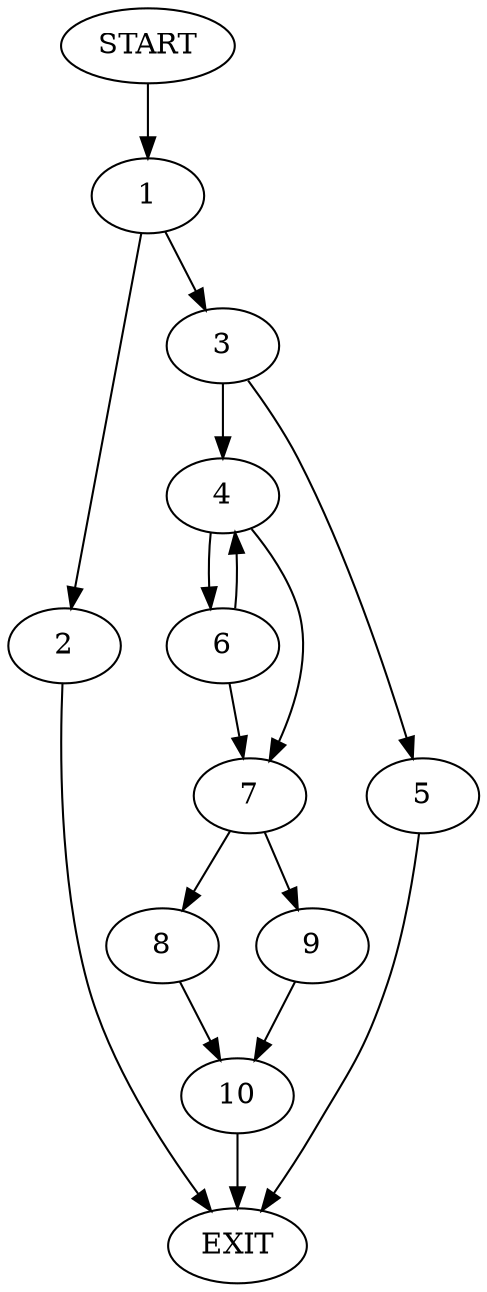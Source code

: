 digraph {
0 [label="START"]
11 [label="EXIT"]
0 -> 1
1 -> 2
1 -> 3
3 -> 4
3 -> 5
2 -> 11
5 -> 11
4 -> 6
4 -> 7
7 -> 8
7 -> 9
6 -> 4
6 -> 7
8 -> 10
9 -> 10
10 -> 11
}
